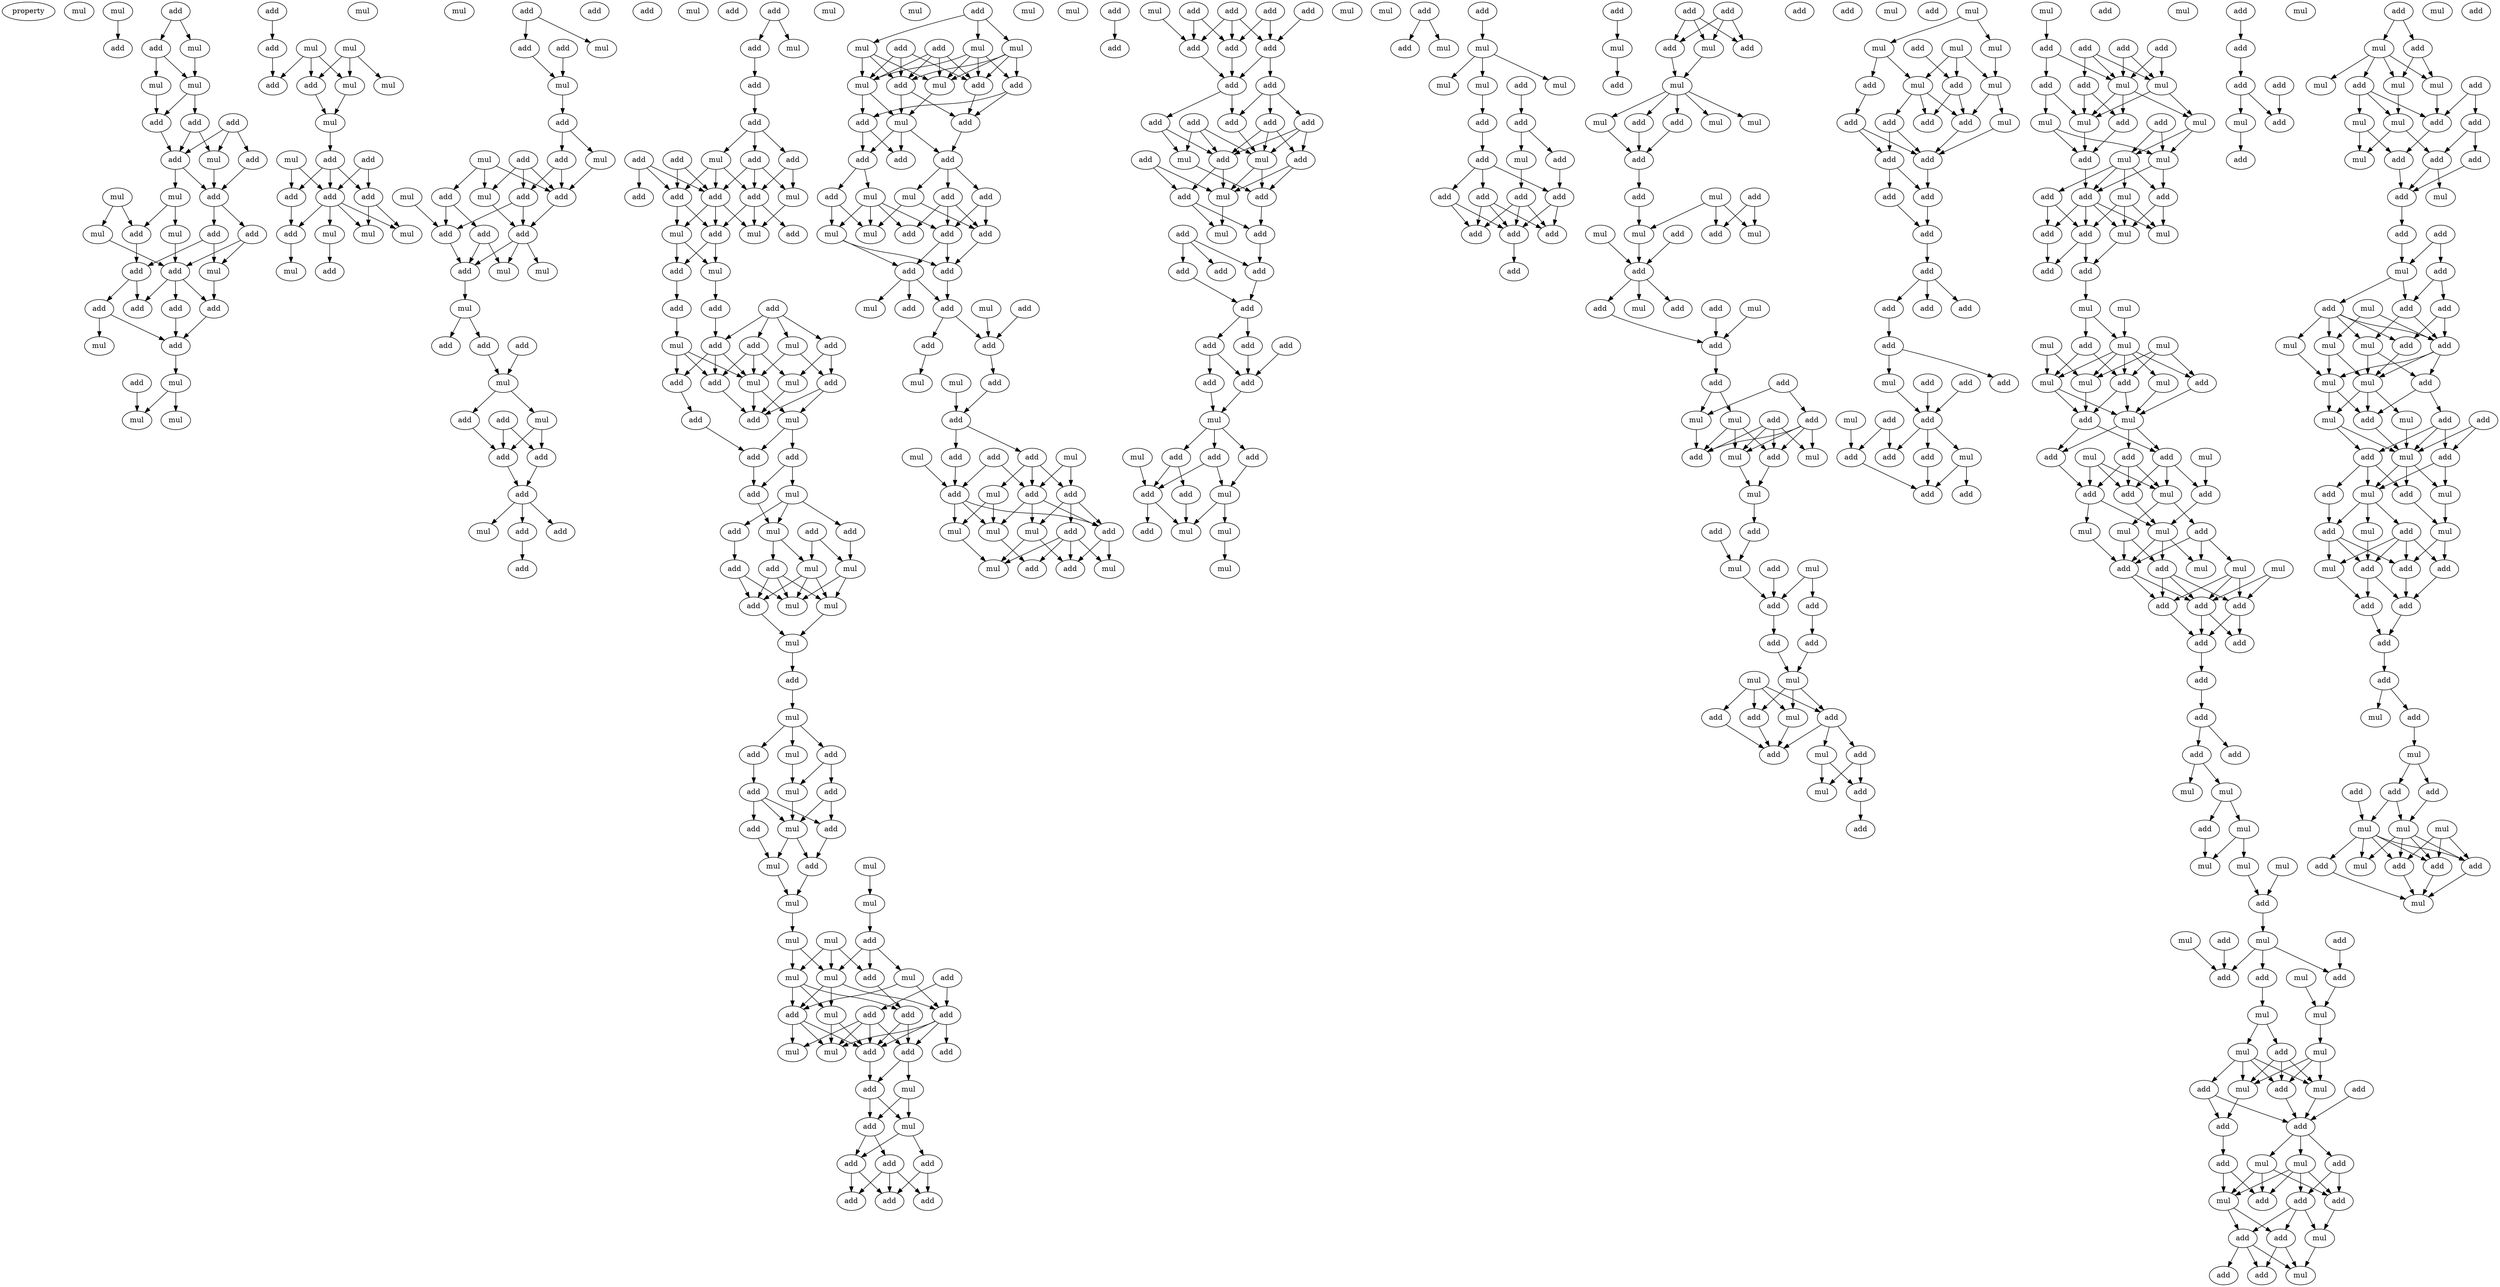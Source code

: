 digraph {
    node [fontcolor=black]
    property [mul=2,lf=1.3]
    0 [ label = mul ];
    1 [ label = mul ];
    2 [ label = add ];
    3 [ label = add ];
    4 [ label = mul ];
    5 [ label = add ];
    6 [ label = mul ];
    7 [ label = mul ];
    8 [ label = add ];
    9 [ label = add ];
    10 [ label = add ];
    11 [ label = mul ];
    12 [ label = add ];
    13 [ label = add ];
    14 [ label = add ];
    15 [ label = mul ];
    16 [ label = mul ];
    17 [ label = add ];
    18 [ label = add ];
    19 [ label = add ];
    20 [ label = mul ];
    21 [ label = mul ];
    22 [ label = add ];
    23 [ label = add ];
    24 [ label = mul ];
    25 [ label = add ];
    26 [ label = add ];
    27 [ label = add ];
    28 [ label = add ];
    29 [ label = mul ];
    30 [ label = add ];
    31 [ label = mul ];
    32 [ label = add ];
    33 [ label = mul ];
    34 [ label = mul ];
    35 [ label = add ];
    36 [ label = mul ];
    37 [ label = mul ];
    38 [ label = add ];
    39 [ label = add ];
    40 [ label = mul ];
    41 [ label = mul ];
    42 [ label = add ];
    43 [ label = mul ];
    44 [ label = mul ];
    45 [ label = add ];
    46 [ label = add ];
    47 [ label = mul ];
    48 [ label = add ];
    49 [ label = add ];
    50 [ label = add ];
    51 [ label = mul ];
    52 [ label = add ];
    53 [ label = mul ];
    54 [ label = mul ];
    55 [ label = add ];
    56 [ label = mul ];
    57 [ label = mul ];
    58 [ label = add ];
    59 [ label = add ];
    60 [ label = add ];
    61 [ label = add ];
    62 [ label = mul ];
    63 [ label = mul ];
    64 [ label = add ];
    65 [ label = mul ];
    66 [ label = add ];
    67 [ label = mul ];
    68 [ label = add ];
    69 [ label = add ];
    70 [ label = mul ];
    71 [ label = add ];
    72 [ label = add ];
    73 [ label = mul ];
    74 [ label = add ];
    75 [ label = add ];
    76 [ label = add ];
    77 [ label = mul ];
    78 [ label = mul ];
    79 [ label = add ];
    80 [ label = mul ];
    81 [ label = add ];
    82 [ label = add ];
    83 [ label = add ];
    84 [ label = mul ];
    85 [ label = add ];
    86 [ label = mul ];
    87 [ label = add ];
    88 [ label = add ];
    89 [ label = add ];
    90 [ label = add ];
    91 [ label = mul ];
    92 [ label = add ];
    93 [ label = add ];
    94 [ label = mul ];
    95 [ label = add ];
    96 [ label = add ];
    97 [ label = add ];
    98 [ label = add ];
    99 [ label = add ];
    100 [ label = mul ];
    101 [ label = add ];
    102 [ label = add ];
    103 [ label = mul ];
    104 [ label = add ];
    105 [ label = add ];
    106 [ label = add ];
    107 [ label = add ];
    108 [ label = add ];
    109 [ label = add ];
    110 [ label = mul ];
    111 [ label = add ];
    112 [ label = add ];
    113 [ label = add ];
    114 [ label = mul ];
    115 [ label = add ];
    116 [ label = mul ];
    117 [ label = add ];
    118 [ label = mul ];
    119 [ label = add ];
    120 [ label = add ];
    121 [ label = add ];
    122 [ label = add ];
    123 [ label = add ];
    124 [ label = mul ];
    125 [ label = mul ];
    126 [ label = add ];
    127 [ label = mul ];
    128 [ label = add ];
    129 [ label = add ];
    130 [ label = mul ];
    131 [ label = add ];
    132 [ label = add ];
    133 [ label = mul ];
    134 [ label = add ];
    135 [ label = add ];
    136 [ label = add ];
    137 [ label = add ];
    138 [ label = mul ];
    139 [ label = add ];
    140 [ label = add ];
    141 [ label = mul ];
    142 [ label = add ];
    143 [ label = add ];
    144 [ label = add ];
    145 [ label = mul ];
    146 [ label = mul ];
    147 [ label = mul ];
    148 [ label = add ];
    149 [ label = mul ];
    150 [ label = mul ];
    151 [ label = mul ];
    152 [ label = add ];
    153 [ label = mul ];
    154 [ label = mul ];
    155 [ label = add ];
    156 [ label = add ];
    157 [ label = mul ];
    158 [ label = add ];
    159 [ label = mul ];
    160 [ label = add ];
    161 [ label = add ];
    162 [ label = mul ];
    163 [ label = add ];
    164 [ label = mul ];
    165 [ label = mul ];
    166 [ label = add ];
    167 [ label = mul ];
    168 [ label = mul ];
    169 [ label = mul ];
    170 [ label = mul ];
    171 [ label = add ];
    172 [ label = mul ];
    173 [ label = mul ];
    174 [ label = add ];
    175 [ label = mul ];
    176 [ label = add ];
    177 [ label = add ];
    178 [ label = mul ];
    179 [ label = add ];
    180 [ label = add ];
    181 [ label = add ];
    182 [ label = add ];
    183 [ label = mul ];
    184 [ label = mul ];
    185 [ label = add ];
    186 [ label = add ];
    187 [ label = mul ];
    188 [ label = add ];
    189 [ label = add ];
    190 [ label = mul ];
    191 [ label = add ];
    192 [ label = add ];
    193 [ label = add ];
    194 [ label = add ];
    195 [ label = add ];
    196 [ label = add ];
    197 [ label = add ];
    198 [ label = mul ];
    199 [ label = mul ];
    200 [ label = add ];
    201 [ label = add ];
    202 [ label = mul ];
    203 [ label = add ];
    204 [ label = add ];
    205 [ label = mul ];
    206 [ label = mul ];
    207 [ label = add ];
    208 [ label = mul ];
    209 [ label = add ];
    210 [ label = add ];
    211 [ label = add ];
    212 [ label = add ];
    213 [ label = add ];
    214 [ label = mul ];
    215 [ label = mul ];
    216 [ label = add ];
    217 [ label = add ];
    218 [ label = add ];
    219 [ label = mul ];
    220 [ label = add ];
    221 [ label = add ];
    222 [ label = mul ];
    223 [ label = add ];
    224 [ label = add ];
    225 [ label = add ];
    226 [ label = add ];
    227 [ label = mul ];
    228 [ label = add ];
    229 [ label = add ];
    230 [ label = mul ];
    231 [ label = add ];
    232 [ label = add ];
    233 [ label = mul ];
    234 [ label = mul ];
    235 [ label = add ];
    236 [ label = mul ];
    237 [ label = mul ];
    238 [ label = add ];
    239 [ label = mul ];
    240 [ label = add ];
    241 [ label = add ];
    242 [ label = add ];
    243 [ label = mul ];
    244 [ label = add ];
    245 [ label = add ];
    246 [ label = mul ];
    247 [ label = add ];
    248 [ label = add ];
    249 [ label = add ];
    250 [ label = mul ];
    251 [ label = mul ];
    252 [ label = mul ];
    253 [ label = mul ];
    254 [ label = add ];
    255 [ label = mul ];
    256 [ label = add ];
    257 [ label = add ];
    258 [ label = add ];
    259 [ label = add ];
    260 [ label = mul ];
    261 [ label = add ];
    262 [ label = add ];
    263 [ label = add ];
    264 [ label = add ];
    265 [ label = add ];
    266 [ label = add ];
    267 [ label = add ];
    268 [ label = add ];
    269 [ label = add ];
    270 [ label = add ];
    271 [ label = add ];
    272 [ label = add ];
    273 [ label = add ];
    274 [ label = add ];
    275 [ label = add ];
    276 [ label = add ];
    277 [ label = mul ];
    278 [ label = mul ];
    279 [ label = add ];
    280 [ label = add ];
    281 [ label = mul ];
    282 [ label = mul ];
    283 [ label = add ];
    284 [ label = add ];
    285 [ label = add ];
    286 [ label = add ];
    287 [ label = add ];
    288 [ label = add ];
    289 [ label = add ];
    290 [ label = add ];
    291 [ label = mul ];
    292 [ label = add ];
    293 [ label = mul ];
    294 [ label = add ];
    295 [ label = add ];
    296 [ label = mul ];
    297 [ label = add ];
    298 [ label = add ];
    299 [ label = add ];
    300 [ label = mul ];
    301 [ label = mul ];
    302 [ label = add ];
    303 [ label = add ];
    304 [ label = add ];
    305 [ label = mul ];
    306 [ label = mul ];
    307 [ label = mul ];
    308 [ label = add ];
    309 [ label = add ];
    310 [ label = add ];
    311 [ label = add ];
    312 [ label = mul ];
    313 [ label = mul ];
    314 [ label = mul ];
    315 [ label = add ];
    316 [ label = mul ];
    317 [ label = add ];
    318 [ label = mul ];
    319 [ label = mul ];
    320 [ label = add ];
    321 [ label = add ];
    322 [ label = add ];
    323 [ label = add ];
    324 [ label = mul ];
    325 [ label = add ];
    326 [ label = add ];
    327 [ label = add ];
    328 [ label = add ];
    329 [ label = add ];
    330 [ label = add ];
    331 [ label = add ];
    332 [ label = add ];
    333 [ label = add ];
    334 [ label = add ];
    335 [ label = add ];
    336 [ label = add ];
    337 [ label = mul ];
    338 [ label = mul ];
    339 [ label = add ];
    340 [ label = mul ];
    341 [ label = mul ];
    342 [ label = mul ];
    343 [ label = add ];
    344 [ label = add ];
    345 [ label = mul ];
    346 [ label = add ];
    347 [ label = add ];
    348 [ label = add ];
    349 [ label = mul ];
    350 [ label = add ];
    351 [ label = mul ];
    352 [ label = mul ];
    353 [ label = add ];
    354 [ label = mul ];
    355 [ label = add ];
    356 [ label = add ];
    357 [ label = mul ];
    358 [ label = add ];
    359 [ label = add ];
    360 [ label = add ];
    361 [ label = add ];
    362 [ label = add ];
    363 [ label = mul ];
    364 [ label = mul ];
    365 [ label = add ];
    366 [ label = mul ];
    367 [ label = mul ];
    368 [ label = add ];
    369 [ label = add ];
    370 [ label = mul ];
    371 [ label = add ];
    372 [ label = add ];
    373 [ label = mul ];
    374 [ label = mul ];
    375 [ label = add ];
    376 [ label = add ];
    377 [ label = add ];
    378 [ label = add ];
    379 [ label = add ];
    380 [ label = mul ];
    381 [ label = mul ];
    382 [ label = add ];
    383 [ label = add ];
    384 [ label = add ];
    385 [ label = mul ];
    386 [ label = add ];
    387 [ label = add ];
    388 [ label = add ];
    389 [ label = mul ];
    390 [ label = mul ];
    391 [ label = add ];
    392 [ label = add ];
    393 [ label = mul ];
    394 [ label = add ];
    395 [ label = add ];
    396 [ label = mul ];
    397 [ label = mul ];
    398 [ label = add ];
    399 [ label = mul ];
    400 [ label = mul ];
    401 [ label = add ];
    402 [ label = mul ];
    403 [ label = mul ];
    404 [ label = add ];
    405 [ label = mul ];
    406 [ label = add ];
    407 [ label = add ];
    408 [ label = add ];
    409 [ label = add ];
    410 [ label = add ];
    411 [ label = add ];
    412 [ label = add ];
    413 [ label = add ];
    414 [ label = add ];
    415 [ label = add ];
    416 [ label = add ];
    417 [ label = add ];
    418 [ label = add ];
    419 [ label = add ];
    420 [ label = mul ];
    421 [ label = add ];
    422 [ label = add ];
    423 [ label = add ];
    424 [ label = add ];
    425 [ label = mul ];
    426 [ label = add ];
    427 [ label = add ];
    428 [ label = add ];
    429 [ label = mul ];
    430 [ label = add ];
    431 [ label = add ];
    432 [ label = add ];
    433 [ label = mul ];
    434 [ label = add ];
    435 [ label = add ];
    436 [ label = add ];
    437 [ label = add ];
    438 [ label = add ];
    439 [ label = add ];
    440 [ label = mul ];
    441 [ label = mul ];
    442 [ label = mul ];
    443 [ label = add ];
    444 [ label = add ];
    445 [ label = mul ];
    446 [ label = mul ];
    447 [ label = mul ];
    448 [ label = add ];
    449 [ label = mul ];
    450 [ label = add ];
    451 [ label = mul ];
    452 [ label = add ];
    453 [ label = add ];
    454 [ label = add ];
    455 [ label = mul ];
    456 [ label = mul ];
    457 [ label = add ];
    458 [ label = add ];
    459 [ label = add ];
    460 [ label = mul ];
    461 [ label = mul ];
    462 [ label = mul ];
    463 [ label = mul ];
    464 [ label = add ];
    465 [ label = mul ];
    466 [ label = add ];
    467 [ label = add ];
    468 [ label = mul ];
    469 [ label = mul ];
    470 [ label = mul ];
    471 [ label = mul ];
    472 [ label = add ];
    473 [ label = mul ];
    474 [ label = mul ];
    475 [ label = add ];
    476 [ label = add ];
    477 [ label = add ];
    478 [ label = add ];
    479 [ label = add ];
    480 [ label = add ];
    481 [ label = mul ];
    482 [ label = mul ];
    483 [ label = mul ];
    484 [ label = mul ];
    485 [ label = add ];
    486 [ label = mul ];
    487 [ label = add ];
    488 [ label = mul ];
    489 [ label = add ];
    490 [ label = mul ];
    491 [ label = add ];
    492 [ label = add ];
    493 [ label = add ];
    494 [ label = add ];
    495 [ label = add ];
    496 [ label = add ];
    497 [ label = add ];
    498 [ label = add ];
    499 [ label = add ];
    500 [ label = mul ];
    501 [ label = mul ];
    502 [ label = add ];
    503 [ label = mul ];
    504 [ label = mul ];
    505 [ label = mul ];
    506 [ label = mul ];
    507 [ label = add ];
    508 [ label = add ];
    509 [ label = add ];
    510 [ label = mul ];
    511 [ label = mul ];
    512 [ label = add ];
    513 [ label = mul ];
    514 [ label = add ];
    515 [ label = add ];
    516 [ label = add ];
    517 [ label = mul ];
    518 [ label = mul ];
    519 [ label = add ];
    520 [ label = mul ];
    521 [ label = mul ];
    522 [ label = mul ];
    523 [ label = add ];
    524 [ label = mul ];
    525 [ label = add ];
    526 [ label = add ];
    527 [ label = add ];
    528 [ label = add ];
    529 [ label = mul ];
    530 [ label = add ];
    531 [ label = add ];
    532 [ label = mul ];
    533 [ label = add ];
    534 [ label = add ];
    535 [ label = add ];
    536 [ label = mul ];
    537 [ label = add ];
    538 [ label = mul ];
    539 [ label = add ];
    540 [ label = add ];
    541 [ label = add ];
    542 [ label = mul ];
    543 [ label = mul ];
    544 [ label = add ];
    545 [ label = mul ];
    546 [ label = add ];
    547 [ label = add ];
    548 [ label = add ];
    549 [ label = mul ];
    550 [ label = add ];
    551 [ label = add ];
    552 [ label = add ];
    553 [ label = mul ];
    554 [ label = add ];
    555 [ label = mul ];
    556 [ label = add ];
    557 [ label = mul ];
    558 [ label = mul ];
    559 [ label = add ];
    560 [ label = add ];
    561 [ label = add ];
    562 [ label = mul ];
    563 [ label = mul ];
    564 [ label = add ];
    565 [ label = mul ];
    566 [ label = add ];
    567 [ label = add ];
    568 [ label = mul ];
    569 [ label = mul ];
    570 [ label = add ];
    571 [ label = add ];
    572 [ label = add ];
    573 [ label = mul ];
    574 [ label = add ];
    575 [ label = mul ];
    576 [ label = add ];
    577 [ label = add ];
    578 [ label = add ];
    579 [ label = mul ];
    580 [ label = add ];
    581 [ label = add ];
    582 [ label = mul ];
    583 [ label = mul ];
    584 [ label = mul ];
    585 [ label = add ];
    586 [ label = mul ];
    587 [ label = mul ];
    588 [ label = mul ];
    589 [ label = add ];
    590 [ label = add ];
    591 [ label = add ];
    592 [ label = mul ];
    593 [ label = add ];
    594 [ label = add ];
    595 [ label = add ];
    596 [ label = mul ];
    597 [ label = add ];
    598 [ label = mul ];
    599 [ label = add ];
    600 [ label = mul ];
    601 [ label = mul ];
    602 [ label = add ];
    603 [ label = add ];
    604 [ label = add ];
    605 [ label = mul ];
    606 [ label = add ];
    607 [ label = add ];
    608 [ label = add ];
    609 [ label = add ];
    610 [ label = add ];
    611 [ label = mul ];
    612 [ label = add ];
    613 [ label = mul ];
    614 [ label = add ];
    615 [ label = add ];
    616 [ label = add ];
    617 [ label = mul ];
    618 [ label = mul ];
    619 [ label = mul ];
    620 [ label = add ];
    621 [ label = add ];
    622 [ label = add ];
    623 [ label = add ];
    624 [ label = mul ];
    625 [ label = mul ];
    626 [ label = add ];
    1 -> 5 [ name = 0 ];
    2 -> 3 [ name = 1 ];
    2 -> 4 [ name = 2 ];
    3 -> 6 [ name = 3 ];
    3 -> 7 [ name = 4 ];
    4 -> 7 [ name = 5 ];
    6 -> 8 [ name = 6 ];
    7 -> 8 [ name = 7 ];
    7 -> 9 [ name = 8 ];
    8 -> 13 [ name = 9 ];
    9 -> 11 [ name = 10 ];
    9 -> 13 [ name = 11 ];
    10 -> 11 [ name = 12 ];
    10 -> 12 [ name = 13 ];
    10 -> 13 [ name = 14 ];
    11 -> 14 [ name = 15 ];
    12 -> 14 [ name = 16 ];
    13 -> 14 [ name = 17 ];
    13 -> 15 [ name = 18 ];
    14 -> 17 [ name = 19 ];
    14 -> 19 [ name = 20 ];
    15 -> 18 [ name = 21 ];
    15 -> 21 [ name = 22 ];
    16 -> 18 [ name = 23 ];
    16 -> 20 [ name = 24 ];
    17 -> 23 [ name = 25 ];
    17 -> 24 [ name = 26 ];
    18 -> 22 [ name = 27 ];
    19 -> 22 [ name = 28 ];
    19 -> 24 [ name = 29 ];
    20 -> 23 [ name = 30 ];
    21 -> 23 [ name = 31 ];
    22 -> 25 [ name = 32 ];
    22 -> 26 [ name = 33 ];
    23 -> 26 [ name = 34 ];
    23 -> 27 [ name = 35 ];
    23 -> 28 [ name = 36 ];
    24 -> 28 [ name = 37 ];
    25 -> 29 [ name = 38 ];
    25 -> 30 [ name = 39 ];
    27 -> 30 [ name = 40 ];
    28 -> 30 [ name = 41 ];
    30 -> 31 [ name = 42 ];
    31 -> 33 [ name = 43 ];
    31 -> 34 [ name = 44 ];
    32 -> 33 [ name = 45 ];
    35 -> 38 [ name = 46 ];
    36 -> 41 [ name = 47 ];
    36 -> 42 [ name = 48 ];
    36 -> 43 [ name = 49 ];
    37 -> 39 [ name = 50 ];
    37 -> 42 [ name = 51 ];
    37 -> 43 [ name = 52 ];
    38 -> 39 [ name = 53 ];
    42 -> 44 [ name = 54 ];
    43 -> 44 [ name = 55 ];
    44 -> 45 [ name = 56 ];
    45 -> 48 [ name = 57 ];
    45 -> 49 [ name = 58 ];
    45 -> 50 [ name = 59 ];
    46 -> 49 [ name = 60 ];
    46 -> 50 [ name = 61 ];
    47 -> 48 [ name = 62 ];
    47 -> 49 [ name = 63 ];
    48 -> 52 [ name = 64 ];
    49 -> 51 [ name = 65 ];
    49 -> 52 [ name = 66 ];
    49 -> 53 [ name = 67 ];
    49 -> 54 [ name = 68 ];
    50 -> 51 [ name = 69 ];
    50 -> 54 [ name = 70 ];
    52 -> 56 [ name = 71 ];
    53 -> 55 [ name = 72 ];
    58 -> 59 [ name = 73 ];
    58 -> 62 [ name = 74 ];
    59 -> 63 [ name = 75 ];
    60 -> 63 [ name = 76 ];
    63 -> 64 [ name = 77 ];
    64 -> 65 [ name = 78 ];
    64 -> 68 [ name = 79 ];
    65 -> 71 [ name = 80 ];
    66 -> 69 [ name = 81 ];
    66 -> 70 [ name = 82 ];
    66 -> 71 [ name = 83 ];
    67 -> 70 [ name = 84 ];
    67 -> 71 [ name = 85 ];
    67 -> 72 [ name = 86 ];
    68 -> 69 [ name = 87 ];
    68 -> 71 [ name = 88 ];
    69 -> 75 [ name = 89 ];
    69 -> 76 [ name = 90 ];
    70 -> 75 [ name = 91 ];
    71 -> 75 [ name = 92 ];
    72 -> 74 [ name = 93 ];
    72 -> 76 [ name = 94 ];
    73 -> 76 [ name = 95 ];
    74 -> 77 [ name = 96 ];
    74 -> 79 [ name = 97 ];
    75 -> 77 [ name = 98 ];
    75 -> 78 [ name = 99 ];
    75 -> 79 [ name = 100 ];
    76 -> 79 [ name = 101 ];
    79 -> 80 [ name = 102 ];
    80 -> 81 [ name = 103 ];
    80 -> 82 [ name = 104 ];
    82 -> 84 [ name = 105 ];
    83 -> 84 [ name = 106 ];
    84 -> 86 [ name = 107 ];
    84 -> 88 [ name = 108 ];
    85 -> 89 [ name = 109 ];
    85 -> 90 [ name = 110 ];
    86 -> 89 [ name = 111 ];
    86 -> 90 [ name = 112 ];
    88 -> 89 [ name = 113 ];
    89 -> 92 [ name = 114 ];
    90 -> 92 [ name = 115 ];
    92 -> 94 [ name = 116 ];
    92 -> 95 [ name = 117 ];
    92 -> 96 [ name = 118 ];
    95 -> 97 [ name = 119 ];
    98 -> 99 [ name = 120 ];
    98 -> 100 [ name = 121 ];
    99 -> 101 [ name = 122 ];
    101 -> 102 [ name = 123 ];
    102 -> 103 [ name = 124 ];
    102 -> 106 [ name = 125 ];
    102 -> 107 [ name = 126 ];
    103 -> 108 [ name = 127 ];
    103 -> 109 [ name = 128 ];
    103 -> 111 [ name = 129 ];
    104 -> 108 [ name = 130 ];
    104 -> 111 [ name = 131 ];
    105 -> 108 [ name = 132 ];
    105 -> 111 [ name = 133 ];
    105 -> 112 [ name = 134 ];
    106 -> 109 [ name = 135 ];
    106 -> 110 [ name = 136 ];
    106 -> 111 [ name = 137 ];
    107 -> 109 [ name = 138 ];
    107 -> 110 [ name = 139 ];
    108 -> 115 [ name = 140 ];
    108 -> 116 [ name = 141 ];
    109 -> 113 [ name = 142 ];
    109 -> 114 [ name = 143 ];
    109 -> 115 [ name = 144 ];
    110 -> 114 [ name = 145 ];
    111 -> 114 [ name = 146 ];
    111 -> 115 [ name = 147 ];
    111 -> 116 [ name = 148 ];
    115 -> 117 [ name = 149 ];
    115 -> 118 [ name = 150 ];
    116 -> 117 [ name = 151 ];
    116 -> 118 [ name = 152 ];
    117 -> 119 [ name = 153 ];
    118 -> 120 [ name = 154 ];
    119 -> 124 [ name = 155 ];
    120 -> 126 [ name = 156 ];
    121 -> 122 [ name = 157 ];
    121 -> 123 [ name = 158 ];
    121 -> 125 [ name = 159 ];
    121 -> 126 [ name = 160 ];
    122 -> 127 [ name = 161 ];
    122 -> 130 [ name = 162 ];
    122 -> 131 [ name = 163 ];
    123 -> 128 [ name = 164 ];
    123 -> 130 [ name = 165 ];
    124 -> 127 [ name = 166 ];
    124 -> 129 [ name = 167 ];
    124 -> 131 [ name = 168 ];
    125 -> 127 [ name = 169 ];
    125 -> 128 [ name = 170 ];
    126 -> 127 [ name = 171 ];
    126 -> 129 [ name = 172 ];
    126 -> 131 [ name = 173 ];
    127 -> 133 [ name = 174 ];
    127 -> 134 [ name = 175 ];
    128 -> 133 [ name = 176 ];
    128 -> 134 [ name = 177 ];
    129 -> 132 [ name = 178 ];
    130 -> 134 [ name = 179 ];
    131 -> 134 [ name = 180 ];
    132 -> 136 [ name = 181 ];
    133 -> 135 [ name = 182 ];
    133 -> 136 [ name = 183 ];
    135 -> 137 [ name = 184 ];
    135 -> 138 [ name = 185 ];
    136 -> 137 [ name = 186 ];
    137 -> 141 [ name = 187 ];
    138 -> 139 [ name = 188 ];
    138 -> 141 [ name = 189 ];
    138 -> 142 [ name = 190 ];
    139 -> 146 [ name = 191 ];
    140 -> 145 [ name = 192 ];
    140 -> 146 [ name = 193 ];
    141 -> 144 [ name = 194 ];
    141 -> 145 [ name = 195 ];
    142 -> 143 [ name = 196 ];
    143 -> 147 [ name = 197 ];
    143 -> 148 [ name = 198 ];
    144 -> 147 [ name = 199 ];
    144 -> 148 [ name = 200 ];
    144 -> 149 [ name = 201 ];
    145 -> 147 [ name = 202 ];
    145 -> 148 [ name = 203 ];
    145 -> 149 [ name = 204 ];
    146 -> 147 [ name = 205 ];
    146 -> 149 [ name = 206 ];
    148 -> 150 [ name = 207 ];
    149 -> 150 [ name = 208 ];
    150 -> 152 [ name = 209 ];
    152 -> 153 [ name = 210 ];
    153 -> 154 [ name = 211 ];
    153 -> 155 [ name = 212 ];
    153 -> 156 [ name = 213 ];
    154 -> 159 [ name = 214 ];
    155 -> 159 [ name = 215 ];
    155 -> 160 [ name = 216 ];
    156 -> 158 [ name = 217 ];
    158 -> 161 [ name = 218 ];
    158 -> 162 [ name = 219 ];
    158 -> 163 [ name = 220 ];
    159 -> 162 [ name = 221 ];
    160 -> 162 [ name = 222 ];
    160 -> 163 [ name = 223 ];
    161 -> 164 [ name = 224 ];
    162 -> 164 [ name = 225 ];
    162 -> 166 [ name = 226 ];
    163 -> 166 [ name = 227 ];
    164 -> 167 [ name = 228 ];
    165 -> 168 [ name = 229 ];
    166 -> 167 [ name = 230 ];
    167 -> 170 [ name = 231 ];
    168 -> 171 [ name = 232 ];
    169 -> 172 [ name = 233 ];
    169 -> 174 [ name = 234 ];
    169 -> 175 [ name = 235 ];
    170 -> 172 [ name = 236 ];
    170 -> 175 [ name = 237 ];
    171 -> 173 [ name = 238 ];
    171 -> 174 [ name = 239 ];
    171 -> 175 [ name = 240 ];
    172 -> 177 [ name = 241 ];
    172 -> 178 [ name = 242 ];
    172 -> 181 [ name = 243 ];
    173 -> 179 [ name = 244 ];
    173 -> 181 [ name = 245 ];
    174 -> 177 [ name = 246 ];
    175 -> 178 [ name = 247 ];
    175 -> 179 [ name = 248 ];
    175 -> 181 [ name = 249 ];
    176 -> 179 [ name = 250 ];
    176 -> 180 [ name = 251 ];
    177 -> 185 [ name = 252 ];
    177 -> 186 [ name = 253 ];
    178 -> 184 [ name = 254 ];
    178 -> 186 [ name = 255 ];
    179 -> 182 [ name = 256 ];
    179 -> 184 [ name = 257 ];
    179 -> 185 [ name = 258 ];
    179 -> 186 [ name = 259 ];
    180 -> 183 [ name = 260 ];
    180 -> 184 [ name = 261 ];
    180 -> 185 [ name = 262 ];
    180 -> 186 [ name = 263 ];
    181 -> 183 [ name = 264 ];
    181 -> 184 [ name = 265 ];
    181 -> 186 [ name = 266 ];
    185 -> 187 [ name = 267 ];
    185 -> 188 [ name = 268 ];
    186 -> 188 [ name = 269 ];
    187 -> 189 [ name = 270 ];
    187 -> 190 [ name = 271 ];
    188 -> 189 [ name = 272 ];
    188 -> 190 [ name = 273 ];
    189 -> 191 [ name = 274 ];
    189 -> 193 [ name = 275 ];
    190 -> 192 [ name = 276 ];
    190 -> 193 [ name = 277 ];
    191 -> 194 [ name = 278 ];
    191 -> 195 [ name = 279 ];
    191 -> 196 [ name = 280 ];
    192 -> 194 [ name = 281 ];
    192 -> 196 [ name = 282 ];
    193 -> 194 [ name = 283 ];
    193 -> 195 [ name = 284 ];
    197 -> 198 [ name = 285 ];
    197 -> 199 [ name = 286 ];
    197 -> 202 [ name = 287 ];
    198 -> 203 [ name = 288 ];
    198 -> 205 [ name = 289 ];
    198 -> 206 [ name = 290 ];
    199 -> 204 [ name = 291 ];
    199 -> 205 [ name = 292 ];
    199 -> 206 [ name = 293 ];
    199 -> 207 [ name = 294 ];
    200 -> 203 [ name = 295 ];
    200 -> 204 [ name = 296 ];
    200 -> 205 [ name = 297 ];
    201 -> 203 [ name = 298 ];
    201 -> 204 [ name = 299 ];
    201 -> 205 [ name = 300 ];
    201 -> 206 [ name = 301 ];
    202 -> 203 [ name = 302 ];
    202 -> 204 [ name = 303 ];
    202 -> 206 [ name = 304 ];
    202 -> 207 [ name = 305 ];
    203 -> 208 [ name = 306 ];
    203 -> 209 [ name = 307 ];
    204 -> 209 [ name = 308 ];
    205 -> 208 [ name = 309 ];
    205 -> 210 [ name = 310 ];
    206 -> 208 [ name = 311 ];
    207 -> 209 [ name = 312 ];
    207 -> 210 [ name = 313 ];
    208 -> 211 [ name = 314 ];
    208 -> 212 [ name = 315 ];
    208 -> 213 [ name = 316 ];
    209 -> 213 [ name = 317 ];
    210 -> 211 [ name = 318 ];
    210 -> 212 [ name = 319 ];
    211 -> 214 [ name = 320 ];
    211 -> 218 [ name = 321 ];
    213 -> 215 [ name = 322 ];
    213 -> 216 [ name = 323 ];
    213 -> 217 [ name = 324 ];
    214 -> 219 [ name = 325 ];
    214 -> 220 [ name = 326 ];
    214 -> 222 [ name = 327 ];
    214 -> 223 [ name = 328 ];
    215 -> 221 [ name = 329 ];
    215 -> 222 [ name = 330 ];
    216 -> 220 [ name = 331 ];
    216 -> 221 [ name = 332 ];
    216 -> 223 [ name = 333 ];
    217 -> 221 [ name = 334 ];
    217 -> 223 [ name = 335 ];
    218 -> 219 [ name = 336 ];
    218 -> 222 [ name = 337 ];
    219 -> 224 [ name = 338 ];
    219 -> 225 [ name = 339 ];
    221 -> 224 [ name = 340 ];
    223 -> 224 [ name = 341 ];
    223 -> 225 [ name = 342 ];
    224 -> 228 [ name = 343 ];
    225 -> 227 [ name = 344 ];
    225 -> 228 [ name = 345 ];
    225 -> 229 [ name = 346 ];
    226 -> 231 [ name = 347 ];
    228 -> 231 [ name = 348 ];
    228 -> 232 [ name = 349 ];
    230 -> 231 [ name = 350 ];
    231 -> 235 [ name = 351 ];
    232 -> 236 [ name = 352 ];
    235 -> 238 [ name = 353 ];
    237 -> 238 [ name = 354 ];
    238 -> 240 [ name = 355 ];
    238 -> 241 [ name = 356 ];
    239 -> 245 [ name = 357 ];
    240 -> 245 [ name = 358 ];
    241 -> 244 [ name = 359 ];
    241 -> 246 [ name = 360 ];
    241 -> 247 [ name = 361 ];
    242 -> 245 [ name = 362 ];
    242 -> 247 [ name = 363 ];
    243 -> 244 [ name = 364 ];
    243 -> 247 [ name = 365 ];
    244 -> 248 [ name = 366 ];
    244 -> 249 [ name = 367 ];
    244 -> 251 [ name = 368 ];
    245 -> 249 [ name = 369 ];
    245 -> 250 [ name = 370 ];
    245 -> 252 [ name = 371 ];
    246 -> 250 [ name = 372 ];
    246 -> 252 [ name = 373 ];
    247 -> 249 [ name = 374 ];
    247 -> 251 [ name = 375 ];
    247 -> 252 [ name = 376 ];
    248 -> 253 [ name = 377 ];
    248 -> 254 [ name = 378 ];
    248 -> 255 [ name = 379 ];
    248 -> 256 [ name = 380 ];
    249 -> 253 [ name = 381 ];
    249 -> 256 [ name = 382 ];
    250 -> 255 [ name = 383 ];
    251 -> 255 [ name = 384 ];
    251 -> 256 [ name = 385 ];
    252 -> 254 [ name = 386 ];
    257 -> 258 [ name = 387 ];
    259 -> 264 [ name = 388 ];
    259 -> 265 [ name = 389 ];
    260 -> 265 [ name = 390 ];
    261 -> 264 [ name = 391 ];
    261 -> 266 [ name = 392 ];
    262 -> 264 [ name = 393 ];
    262 -> 265 [ name = 394 ];
    262 -> 266 [ name = 395 ];
    263 -> 266 [ name = 396 ];
    264 -> 268 [ name = 397 ];
    265 -> 268 [ name = 398 ];
    266 -> 267 [ name = 399 ];
    266 -> 268 [ name = 400 ];
    267 -> 269 [ name = 401 ];
    267 -> 270 [ name = 402 ];
    267 -> 273 [ name = 403 ];
    268 -> 269 [ name = 404 ];
    268 -> 271 [ name = 405 ];
    269 -> 277 [ name = 406 ];
    270 -> 275 [ name = 407 ];
    270 -> 276 [ name = 408 ];
    270 -> 277 [ name = 409 ];
    271 -> 276 [ name = 410 ];
    271 -> 278 [ name = 411 ];
    272 -> 276 [ name = 412 ];
    272 -> 277 [ name = 413 ];
    272 -> 278 [ name = 414 ];
    273 -> 275 [ name = 415 ];
    273 -> 276 [ name = 416 ];
    273 -> 277 [ name = 417 ];
    274 -> 279 [ name = 418 ];
    274 -> 281 [ name = 419 ];
    275 -> 280 [ name = 420 ];
    275 -> 281 [ name = 421 ];
    276 -> 279 [ name = 422 ];
    276 -> 281 [ name = 423 ];
    277 -> 280 [ name = 424 ];
    277 -> 281 [ name = 425 ];
    278 -> 280 [ name = 426 ];
    279 -> 282 [ name = 427 ];
    279 -> 283 [ name = 428 ];
    280 -> 283 [ name = 429 ];
    281 -> 282 [ name = 430 ];
    283 -> 287 [ name = 431 ];
    284 -> 285 [ name = 432 ];
    284 -> 286 [ name = 433 ];
    284 -> 287 [ name = 434 ];
    286 -> 288 [ name = 435 ];
    287 -> 288 [ name = 436 ];
    288 -> 290 [ name = 437 ];
    288 -> 292 [ name = 438 ];
    289 -> 295 [ name = 439 ];
    290 -> 295 [ name = 440 ];
    292 -> 294 [ name = 441 ];
    292 -> 295 [ name = 442 ];
    294 -> 296 [ name = 443 ];
    295 -> 296 [ name = 444 ];
    296 -> 297 [ name = 445 ];
    296 -> 298 [ name = 446 ];
    296 -> 299 [ name = 447 ];
    297 -> 301 [ name = 448 ];
    298 -> 302 [ name = 449 ];
    298 -> 303 [ name = 450 ];
    299 -> 301 [ name = 451 ];
    299 -> 302 [ name = 452 ];
    300 -> 302 [ name = 453 ];
    301 -> 305 [ name = 454 ];
    301 -> 306 [ name = 455 ];
    302 -> 304 [ name = 456 ];
    302 -> 306 [ name = 457 ];
    303 -> 306 [ name = 458 ];
    305 -> 307 [ name = 459 ];
    308 -> 311 [ name = 460 ];
    308 -> 312 [ name = 461 ];
    309 -> 313 [ name = 462 ];
    310 -> 314 [ name = 463 ];
    313 -> 316 [ name = 464 ];
    313 -> 318 [ name = 465 ];
    313 -> 319 [ name = 466 ];
    314 -> 317 [ name = 467 ];
    315 -> 321 [ name = 468 ];
    318 -> 320 [ name = 469 ];
    320 -> 322 [ name = 470 ];
    321 -> 323 [ name = 471 ];
    321 -> 324 [ name = 472 ];
    322 -> 325 [ name = 473 ];
    322 -> 326 [ name = 474 ];
    322 -> 328 [ name = 475 ];
    323 -> 328 [ name = 476 ];
    324 -> 327 [ name = 477 ];
    325 -> 330 [ name = 478 ];
    325 -> 331 [ name = 479 ];
    326 -> 329 [ name = 480 ];
    326 -> 330 [ name = 481 ];
    326 -> 331 [ name = 482 ];
    327 -> 329 [ name = 483 ];
    327 -> 330 [ name = 484 ];
    327 -> 331 [ name = 485 ];
    328 -> 329 [ name = 486 ];
    328 -> 331 [ name = 487 ];
    331 -> 332 [ name = 488 ];
    333 -> 335 [ name = 489 ];
    333 -> 336 [ name = 490 ];
    333 -> 337 [ name = 491 ];
    334 -> 335 [ name = 492 ];
    334 -> 336 [ name = 493 ];
    334 -> 337 [ name = 494 ];
    335 -> 338 [ name = 495 ];
    337 -> 338 [ name = 496 ];
    338 -> 339 [ name = 497 ];
    338 -> 340 [ name = 498 ];
    338 -> 341 [ name = 499 ];
    338 -> 342 [ name = 500 ];
    338 -> 343 [ name = 501 ];
    339 -> 344 [ name = 502 ];
    340 -> 344 [ name = 503 ];
    343 -> 344 [ name = 504 ];
    344 -> 346 [ name = 505 ];
    345 -> 349 [ name = 506 ];
    345 -> 350 [ name = 507 ];
    345 -> 352 [ name = 508 ];
    346 -> 352 [ name = 509 ];
    347 -> 349 [ name = 510 ];
    347 -> 350 [ name = 511 ];
    348 -> 353 [ name = 512 ];
    351 -> 353 [ name = 513 ];
    352 -> 353 [ name = 514 ];
    353 -> 354 [ name = 515 ];
    353 -> 355 [ name = 516 ];
    353 -> 356 [ name = 517 ];
    355 -> 359 [ name = 518 ];
    357 -> 359 [ name = 519 ];
    358 -> 359 [ name = 520 ];
    359 -> 361 [ name = 521 ];
    360 -> 363 [ name = 522 ];
    360 -> 365 [ name = 523 ];
    361 -> 363 [ name = 524 ];
    361 -> 364 [ name = 525 ];
    362 -> 366 [ name = 526 ];
    362 -> 367 [ name = 527 ];
    362 -> 368 [ name = 528 ];
    362 -> 369 [ name = 529 ];
    363 -> 368 [ name = 530 ];
    364 -> 366 [ name = 531 ];
    364 -> 368 [ name = 532 ];
    364 -> 369 [ name = 533 ];
    365 -> 366 [ name = 534 ];
    365 -> 367 [ name = 535 ];
    365 -> 368 [ name = 536 ];
    365 -> 369 [ name = 537 ];
    366 -> 370 [ name = 538 ];
    369 -> 370 [ name = 539 ];
    370 -> 372 [ name = 540 ];
    371 -> 374 [ name = 541 ];
    372 -> 374 [ name = 542 ];
    373 -> 376 [ name = 543 ];
    373 -> 377 [ name = 544 ];
    374 -> 377 [ name = 545 ];
    375 -> 377 [ name = 546 ];
    376 -> 379 [ name = 547 ];
    377 -> 378 [ name = 548 ];
    378 -> 381 [ name = 549 ];
    379 -> 381 [ name = 550 ];
    380 -> 383 [ name = 551 ];
    380 -> 384 [ name = 552 ];
    380 -> 385 [ name = 553 ];
    380 -> 386 [ name = 554 ];
    381 -> 384 [ name = 555 ];
    381 -> 385 [ name = 556 ];
    381 -> 386 [ name = 557 ];
    383 -> 387 [ name = 558 ];
    384 -> 387 [ name = 559 ];
    385 -> 387 [ name = 560 ];
    386 -> 387 [ name = 561 ];
    386 -> 388 [ name = 562 ];
    386 -> 389 [ name = 563 ];
    388 -> 390 [ name = 564 ];
    388 -> 392 [ name = 565 ];
    389 -> 390 [ name = 566 ];
    389 -> 392 [ name = 567 ];
    392 -> 394 [ name = 568 ];
    396 -> 397 [ name = 569 ];
    396 -> 400 [ name = 570 ];
    397 -> 401 [ name = 571 ];
    397 -> 402 [ name = 572 ];
    398 -> 404 [ name = 573 ];
    399 -> 402 [ name = 574 ];
    399 -> 403 [ name = 575 ];
    399 -> 404 [ name = 576 ];
    400 -> 403 [ name = 577 ];
    401 -> 406 [ name = 578 ];
    402 -> 407 [ name = 579 ];
    402 -> 408 [ name = 580 ];
    402 -> 409 [ name = 581 ];
    403 -> 405 [ name = 582 ];
    403 -> 409 [ name = 583 ];
    404 -> 407 [ name = 584 ];
    404 -> 409 [ name = 585 ];
    405 -> 411 [ name = 586 ];
    406 -> 410 [ name = 587 ];
    406 -> 411 [ name = 588 ];
    408 -> 410 [ name = 589 ];
    408 -> 411 [ name = 590 ];
    409 -> 411 [ name = 591 ];
    410 -> 412 [ name = 592 ];
    410 -> 413 [ name = 593 ];
    411 -> 412 [ name = 594 ];
    412 -> 414 [ name = 595 ];
    413 -> 414 [ name = 596 ];
    414 -> 415 [ name = 597 ];
    415 -> 416 [ name = 598 ];
    415 -> 417 [ name = 599 ];
    415 -> 418 [ name = 600 ];
    416 -> 419 [ name = 601 ];
    419 -> 420 [ name = 602 ];
    419 -> 423 [ name = 603 ];
    420 -> 424 [ name = 604 ];
    421 -> 424 [ name = 605 ];
    422 -> 424 [ name = 606 ];
    424 -> 428 [ name = 607 ];
    424 -> 429 [ name = 608 ];
    424 -> 430 [ name = 609 ];
    425 -> 427 [ name = 610 ];
    426 -> 427 [ name = 611 ];
    426 -> 428 [ name = 612 ];
    427 -> 432 [ name = 613 ];
    429 -> 431 [ name = 614 ];
    429 -> 432 [ name = 615 ];
    430 -> 432 [ name = 616 ];
    433 -> 437 [ name = 617 ];
    434 -> 438 [ name = 618 ];
    434 -> 440 [ name = 619 ];
    434 -> 441 [ name = 620 ];
    435 -> 440 [ name = 621 ];
    435 -> 441 [ name = 622 ];
    436 -> 440 [ name = 623 ];
    436 -> 441 [ name = 624 ];
    437 -> 439 [ name = 625 ];
    437 -> 440 [ name = 626 ];
    438 -> 443 [ name = 627 ];
    438 -> 446 [ name = 628 ];
    439 -> 445 [ name = 629 ];
    439 -> 446 [ name = 630 ];
    440 -> 442 [ name = 631 ];
    440 -> 443 [ name = 632 ];
    440 -> 446 [ name = 633 ];
    441 -> 442 [ name = 634 ];
    441 -> 446 [ name = 635 ];
    442 -> 447 [ name = 636 ];
    442 -> 449 [ name = 637 ];
    443 -> 448 [ name = 638 ];
    444 -> 447 [ name = 639 ];
    444 -> 449 [ name = 640 ];
    445 -> 448 [ name = 641 ];
    445 -> 449 [ name = 642 ];
    446 -> 448 [ name = 643 ];
    447 -> 450 [ name = 644 ];
    447 -> 451 [ name = 645 ];
    447 -> 452 [ name = 646 ];
    447 -> 453 [ name = 647 ];
    448 -> 453 [ name = 648 ];
    449 -> 450 [ name = 649 ];
    449 -> 453 [ name = 650 ];
    450 -> 455 [ name = 651 ];
    450 -> 456 [ name = 652 ];
    451 -> 454 [ name = 653 ];
    451 -> 455 [ name = 654 ];
    451 -> 456 [ name = 655 ];
    452 -> 454 [ name = 656 ];
    452 -> 457 [ name = 657 ];
    453 -> 454 [ name = 658 ];
    453 -> 455 [ name = 659 ];
    453 -> 456 [ name = 660 ];
    453 -> 457 [ name = 661 ];
    454 -> 458 [ name = 662 ];
    454 -> 459 [ name = 663 ];
    455 -> 458 [ name = 664 ];
    457 -> 459 [ name = 665 ];
    458 -> 460 [ name = 666 ];
    460 -> 464 [ name = 667 ];
    460 -> 465 [ name = 668 ];
    461 -> 465 [ name = 669 ];
    462 -> 466 [ name = 670 ];
    462 -> 467 [ name = 671 ];
    462 -> 470 [ name = 672 ];
    463 -> 469 [ name = 673 ];
    463 -> 470 [ name = 674 ];
    464 -> 467 [ name = 675 ];
    464 -> 469 [ name = 676 ];
    465 -> 466 [ name = 677 ];
    465 -> 467 [ name = 678 ];
    465 -> 468 [ name = 679 ];
    465 -> 469 [ name = 680 ];
    465 -> 470 [ name = 681 ];
    466 -> 471 [ name = 682 ];
    467 -> 471 [ name = 683 ];
    467 -> 472 [ name = 684 ];
    468 -> 471 [ name = 685 ];
    469 -> 471 [ name = 686 ];
    469 -> 472 [ name = 687 ];
    470 -> 472 [ name = 688 ];
    471 -> 475 [ name = 689 ];
    471 -> 476 [ name = 690 ];
    471 -> 477 [ name = 691 ];
    472 -> 476 [ name = 692 ];
    472 -> 477 [ name = 693 ];
    473 -> 479 [ name = 694 ];
    474 -> 478 [ name = 695 ];
    474 -> 480 [ name = 696 ];
    474 -> 481 [ name = 697 ];
    475 -> 478 [ name = 698 ];
    475 -> 480 [ name = 699 ];
    475 -> 481 [ name = 700 ];
    476 -> 478 [ name = 701 ];
    476 -> 479 [ name = 702 ];
    476 -> 481 [ name = 703 ];
    477 -> 480 [ name = 704 ];
    478 -> 484 [ name = 705 ];
    479 -> 484 [ name = 706 ];
    480 -> 482 [ name = 707 ];
    480 -> 484 [ name = 708 ];
    481 -> 483 [ name = 709 ];
    481 -> 485 [ name = 710 ];
    482 -> 489 [ name = 711 ];
    483 -> 487 [ name = 712 ];
    483 -> 489 [ name = 713 ];
    484 -> 486 [ name = 714 ];
    484 -> 487 [ name = 715 ];
    484 -> 489 [ name = 716 ];
    485 -> 486 [ name = 717 ];
    485 -> 489 [ name = 718 ];
    485 -> 490 [ name = 719 ];
    487 -> 491 [ name = 720 ];
    487 -> 492 [ name = 721 ];
    487 -> 493 [ name = 722 ];
    488 -> 491 [ name = 723 ];
    488 -> 493 [ name = 724 ];
    489 -> 492 [ name = 725 ];
    489 -> 493 [ name = 726 ];
    490 -> 491 [ name = 727 ];
    490 -> 492 [ name = 728 ];
    490 -> 493 [ name = 729 ];
    491 -> 494 [ name = 730 ];
    491 -> 495 [ name = 731 ];
    492 -> 494 [ name = 732 ];
    493 -> 494 [ name = 733 ];
    493 -> 495 [ name = 734 ];
    494 -> 496 [ name = 735 ];
    496 -> 497 [ name = 736 ];
    497 -> 498 [ name = 737 ];
    497 -> 499 [ name = 738 ];
    498 -> 500 [ name = 739 ];
    498 -> 501 [ name = 740 ];
    501 -> 502 [ name = 741 ];
    501 -> 503 [ name = 742 ];
    502 -> 505 [ name = 743 ];
    503 -> 505 [ name = 744 ];
    503 -> 506 [ name = 745 ];
    504 -> 508 [ name = 746 ];
    506 -> 508 [ name = 747 ];
    508 -> 511 [ name = 748 ];
    509 -> 516 [ name = 749 ];
    510 -> 514 [ name = 750 ];
    511 -> 514 [ name = 751 ];
    511 -> 515 [ name = 752 ];
    511 -> 516 [ name = 753 ];
    512 -> 514 [ name = 754 ];
    513 -> 517 [ name = 755 ];
    515 -> 518 [ name = 756 ];
    516 -> 517 [ name = 757 ];
    517 -> 521 [ name = 758 ];
    518 -> 519 [ name = 759 ];
    518 -> 520 [ name = 760 ];
    519 -> 522 [ name = 761 ];
    519 -> 524 [ name = 762 ];
    519 -> 525 [ name = 763 ];
    520 -> 522 [ name = 764 ];
    520 -> 524 [ name = 765 ];
    520 -> 525 [ name = 766 ];
    520 -> 526 [ name = 767 ];
    521 -> 522 [ name = 768 ];
    521 -> 524 [ name = 769 ];
    521 -> 525 [ name = 770 ];
    522 -> 528 [ name = 771 ];
    523 -> 528 [ name = 772 ];
    524 -> 527 [ name = 773 ];
    525 -> 528 [ name = 774 ];
    526 -> 527 [ name = 775 ];
    526 -> 528 [ name = 776 ];
    527 -> 530 [ name = 777 ];
    528 -> 529 [ name = 778 ];
    528 -> 531 [ name = 779 ];
    528 -> 532 [ name = 780 ];
    529 -> 533 [ name = 781 ];
    529 -> 534 [ name = 782 ];
    529 -> 536 [ name = 783 ];
    530 -> 534 [ name = 784 ];
    530 -> 536 [ name = 785 ];
    531 -> 533 [ name = 786 ];
    531 -> 535 [ name = 787 ];
    532 -> 533 [ name = 788 ];
    532 -> 534 [ name = 789 ];
    532 -> 535 [ name = 790 ];
    532 -> 536 [ name = 791 ];
    533 -> 538 [ name = 792 ];
    535 -> 537 [ name = 793 ];
    535 -> 538 [ name = 794 ];
    535 -> 539 [ name = 795 ];
    536 -> 537 [ name = 796 ];
    536 -> 539 [ name = 797 ];
    537 -> 540 [ name = 798 ];
    537 -> 542 [ name = 799 ];
    538 -> 542 [ name = 800 ];
    539 -> 540 [ name = 801 ];
    539 -> 541 [ name = 802 ];
    539 -> 542 [ name = 803 ];
    544 -> 546 [ name = 804 ];
    546 -> 547 [ name = 805 ];
    547 -> 549 [ name = 806 ];
    547 -> 550 [ name = 807 ];
    548 -> 550 [ name = 808 ];
    549 -> 551 [ name = 809 ];
    552 -> 553 [ name = 810 ];
    552 -> 554 [ name = 811 ];
    553 -> 555 [ name = 812 ];
    553 -> 556 [ name = 813 ];
    553 -> 557 [ name = 814 ];
    553 -> 558 [ name = 815 ];
    554 -> 555 [ name = 816 ];
    554 -> 557 [ name = 817 ];
    555 -> 560 [ name = 818 ];
    556 -> 560 [ name = 819 ];
    556 -> 562 [ name = 820 ];
    556 -> 563 [ name = 821 ];
    557 -> 562 [ name = 822 ];
    559 -> 560 [ name = 823 ];
    559 -> 561 [ name = 824 ];
    560 -> 567 [ name = 825 ];
    561 -> 564 [ name = 826 ];
    561 -> 566 [ name = 827 ];
    562 -> 565 [ name = 828 ];
    562 -> 566 [ name = 829 ];
    563 -> 565 [ name = 830 ];
    563 -> 567 [ name = 831 ];
    564 -> 570 [ name = 832 ];
    566 -> 568 [ name = 833 ];
    566 -> 570 [ name = 834 ];
    567 -> 570 [ name = 835 ];
    570 -> 572 [ name = 836 ];
    571 -> 573 [ name = 837 ];
    571 -> 574 [ name = 838 ];
    572 -> 573 [ name = 839 ];
    573 -> 577 [ name = 840 ];
    573 -> 578 [ name = 841 ];
    574 -> 576 [ name = 842 ];
    574 -> 578 [ name = 843 ];
    575 -> 581 [ name = 844 ];
    575 -> 582 [ name = 845 ];
    576 -> 580 [ name = 846 ];
    576 -> 581 [ name = 847 ];
    577 -> 579 [ name = 848 ];
    577 -> 580 [ name = 849 ];
    577 -> 581 [ name = 850 ];
    577 -> 582 [ name = 851 ];
    577 -> 583 [ name = 852 ];
    578 -> 581 [ name = 853 ];
    578 -> 583 [ name = 854 ];
    579 -> 586 [ name = 855 ];
    580 -> 584 [ name = 856 ];
    581 -> 584 [ name = 857 ];
    581 -> 585 [ name = 858 ];
    581 -> 586 [ name = 859 ];
    582 -> 584 [ name = 860 ];
    582 -> 586 [ name = 861 ];
    583 -> 584 [ name = 862 ];
    583 -> 585 [ name = 863 ];
    584 -> 587 [ name = 864 ];
    584 -> 588 [ name = 865 ];
    584 -> 589 [ name = 866 ];
    585 -> 589 [ name = 867 ];
    585 -> 590 [ name = 868 ];
    586 -> 588 [ name = 869 ];
    586 -> 589 [ name = 870 ];
    587 -> 592 [ name = 871 ];
    588 -> 592 [ name = 872 ];
    588 -> 594 [ name = 873 ];
    589 -> 592 [ name = 874 ];
    590 -> 592 [ name = 875 ];
    590 -> 593 [ name = 876 ];
    590 -> 594 [ name = 877 ];
    591 -> 592 [ name = 878 ];
    591 -> 593 [ name = 879 ];
    592 -> 596 [ name = 880 ];
    592 -> 597 [ name = 881 ];
    592 -> 598 [ name = 882 ];
    593 -> 596 [ name = 883 ];
    593 -> 598 [ name = 884 ];
    594 -> 595 [ name = 885 ];
    594 -> 596 [ name = 886 ];
    594 -> 597 [ name = 887 ];
    595 -> 599 [ name = 888 ];
    596 -> 599 [ name = 889 ];
    596 -> 600 [ name = 890 ];
    596 -> 602 [ name = 891 ];
    597 -> 601 [ name = 892 ];
    598 -> 601 [ name = 893 ];
    599 -> 603 [ name = 894 ];
    599 -> 604 [ name = 895 ];
    599 -> 605 [ name = 896 ];
    600 -> 604 [ name = 897 ];
    601 -> 603 [ name = 898 ];
    601 -> 606 [ name = 899 ];
    602 -> 603 [ name = 900 ];
    602 -> 604 [ name = 901 ];
    602 -> 605 [ name = 902 ];
    602 -> 606 [ name = 903 ];
    603 -> 608 [ name = 904 ];
    604 -> 607 [ name = 905 ];
    604 -> 608 [ name = 906 ];
    605 -> 607 [ name = 907 ];
    606 -> 608 [ name = 908 ];
    607 -> 609 [ name = 909 ];
    608 -> 609 [ name = 910 ];
    609 -> 610 [ name = 911 ];
    610 -> 611 [ name = 912 ];
    610 -> 612 [ name = 913 ];
    612 -> 613 [ name = 914 ];
    613 -> 614 [ name = 915 ];
    613 -> 615 [ name = 916 ];
    614 -> 619 [ name = 917 ];
    615 -> 618 [ name = 918 ];
    615 -> 619 [ name = 919 ];
    616 -> 618 [ name = 920 ];
    617 -> 620 [ name = 921 ];
    617 -> 621 [ name = 922 ];
    617 -> 622 [ name = 923 ];
    618 -> 620 [ name = 924 ];
    618 -> 621 [ name = 925 ];
    618 -> 622 [ name = 926 ];
    618 -> 623 [ name = 927 ];
    618 -> 624 [ name = 928 ];
    619 -> 620 [ name = 929 ];
    619 -> 621 [ name = 930 ];
    619 -> 622 [ name = 931 ];
    619 -> 624 [ name = 932 ];
    620 -> 625 [ name = 933 ];
    621 -> 625 [ name = 934 ];
    622 -> 625 [ name = 935 ];
    623 -> 625 [ name = 936 ];
}
